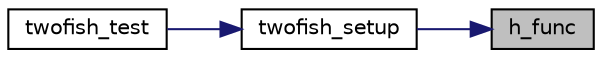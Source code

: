 digraph "h_func"
{
 // LATEX_PDF_SIZE
  edge [fontname="Helvetica",fontsize="10",labelfontname="Helvetica",labelfontsize="10"];
  node [fontname="Helvetica",fontsize="10",shape=record];
  rankdir="RL";
  Node7 [label="h_func",height=0.2,width=0.4,color="black", fillcolor="grey75", style="filled", fontcolor="black",tooltip=" "];
  Node7 -> Node8 [dir="back",color="midnightblue",fontsize="10",style="solid",fontname="Helvetica"];
  Node8 [label="twofish_setup",height=0.2,width=0.4,color="black", fillcolor="white", style="filled",URL="$twofish_8c.html#abd553d986cc2dd70dfc13e44eea72038",tooltip="Initialize the Twofish block cipher."];
  Node8 -> Node9 [dir="back",color="midnightblue",fontsize="10",style="solid",fontname="Helvetica"];
  Node9 [label="twofish_test",height=0.2,width=0.4,color="black", fillcolor="white", style="filled",URL="$twofish_8c.html#a5a6367e9c441b1a3b04542383d3c5654",tooltip="Performs a self-test of the Twofish block cipher."];
}

